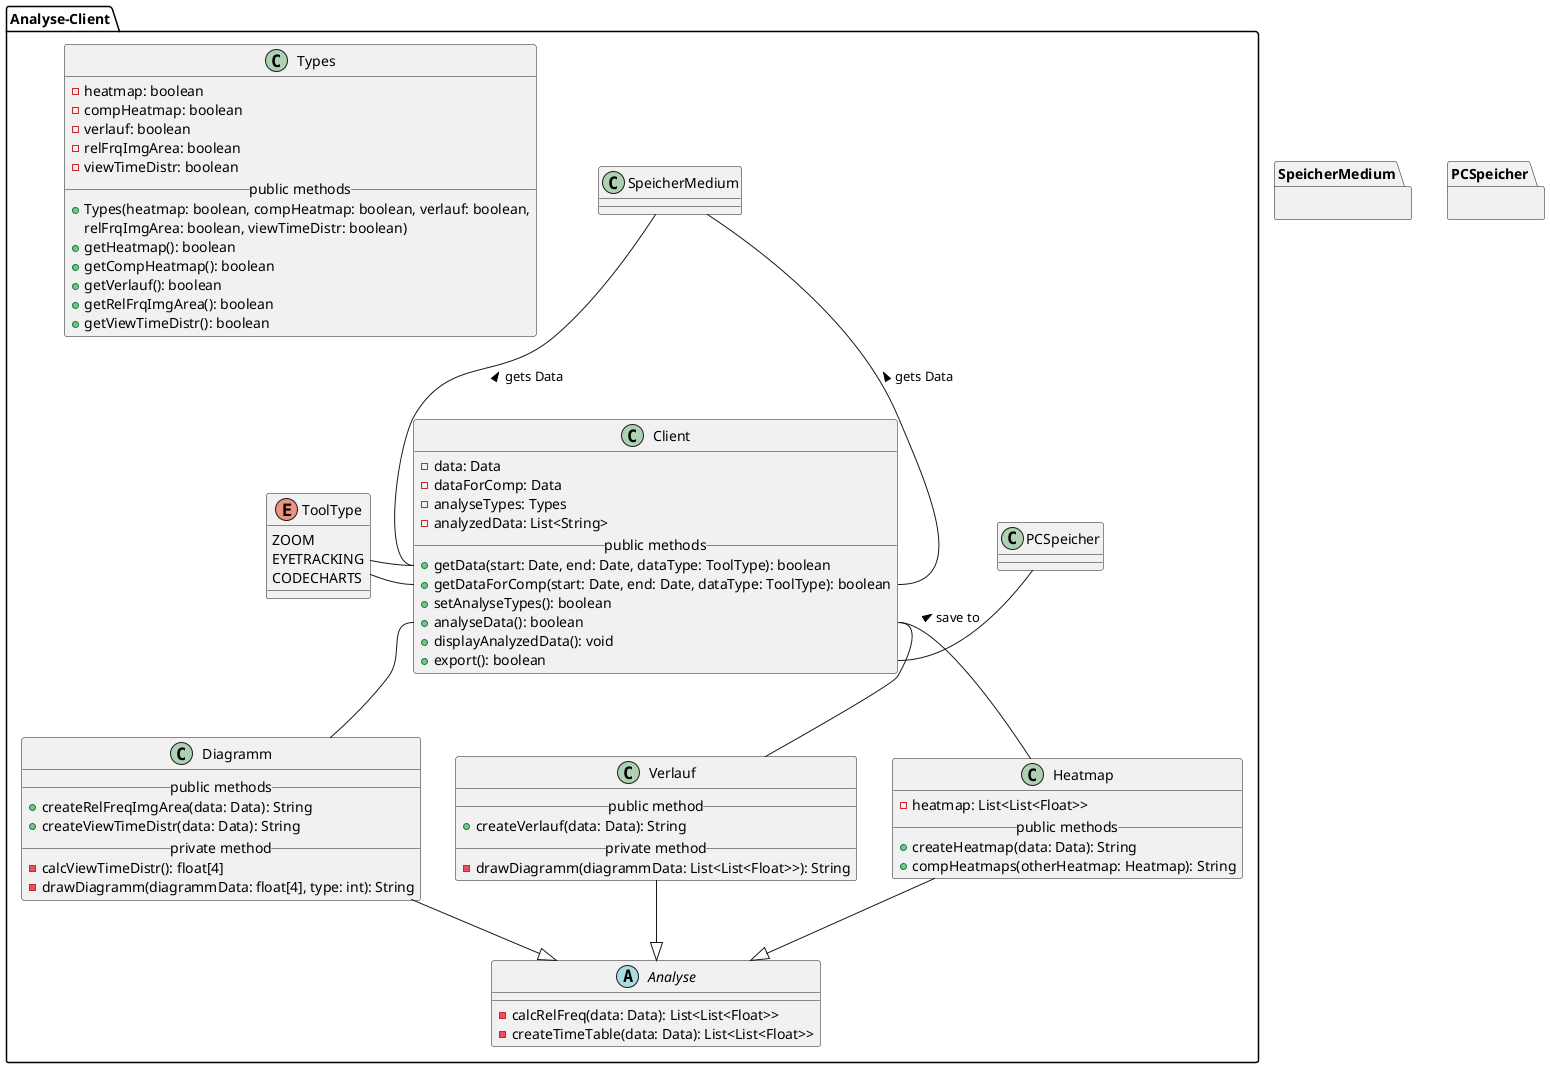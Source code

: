 @startuml analyseclient

' === ANALYSE CLIENT ===
package Analyse-Client{
  
  ' Client
  class Client {
    - data: Data
    - dataForComp: Data
    - analyseTypes: Types
    - analyzedData: List<String>
    __public methods__
    + getData(start: Date, end: Date, dataType: ToolType): boolean
    + getDataForComp(start: Date, end: Date, dataType: ToolType): boolean
    + setAnalyseTypes(): boolean
    + analyseData(): boolean
    + displayAnalyzedData(): void
    + export(): boolean
  }

  ' Analyse
  abstract Analyse {
    - calcRelFreq(data: Data): List<List<Float>>
    - createTimeTable(data: Data): List<List<Float>>
  }

  ' Heatmap
  class Heatmap {
    - heatmap: List<List<Float>>
    __public methods__
    + createHeatmap(data: Data): String
    + compHeatmaps(otherHeatmap: Heatmap): String
  }

  ' Verlauf
  class Verlauf {
    __public method__
    + createVerlauf(data: Data): String
    __private method__
    - drawDiagramm(diagrammData: List<List<Float>>): String
  }

  ' Diagramm
  class Diagramm {
    __public methods__
    + createRelFreqImgArea(data: Data): String
    + createViewTimeDistr(data: Data): String
    __private method__
    - calcViewTimeDistr(): float[4]
    - drawDiagramm(diagrammData: float[4], type: int): String
  }

  ' Types
  class Types {
    - heatmap: boolean
    - compHeatmap: boolean
    - verlauf: boolean
    - relFrqImgArea: boolean
    - viewTimeDistr: boolean
    __public methods__
    + Types(heatmap: boolean, compHeatmap: boolean, verlauf: boolean,
     relFrqImgArea: boolean, viewTimeDistr: boolean)
    + getHeatmap(): boolean
    + getCompHeatmap(): boolean
    + getVerlauf(): boolean
    + getRelFrqImgArea(): boolean
    + getViewTimeDistr(): boolean
  }

  ' Typen der erhobenen Daten
  enum ToolType {
    ZOOM
    EYETRACKING
    CODECHARTS
  }

  ' Vererbung
  Analyse <|-u- Heatmap
  Analyse <|-u- Verlauf
  Analyse <|-u- Diagramm

  ' Interaktionen
  Client::getData -l- ToolType
  Client::getDataForComp -l- ToolType
  Client::analyseData -d- Heatmap 
  Client::analyseData -d- Verlauf
  Client::analyseData -d- Diagramm

  ' Andere Module
  Client::getData -u- SpeicherMedium : > gets Data
  Client::getDataForComp -u- SpeicherMedium : > gets Data
  Client::export -r- PCSpeicher : > save to

}
' Blackbox
package SpeicherMedium {}

package PCSpeicher {}

'package GUI {}

' Interaktion
'Client::displayAnalyzedData -l- GUI : > output

@enduml
